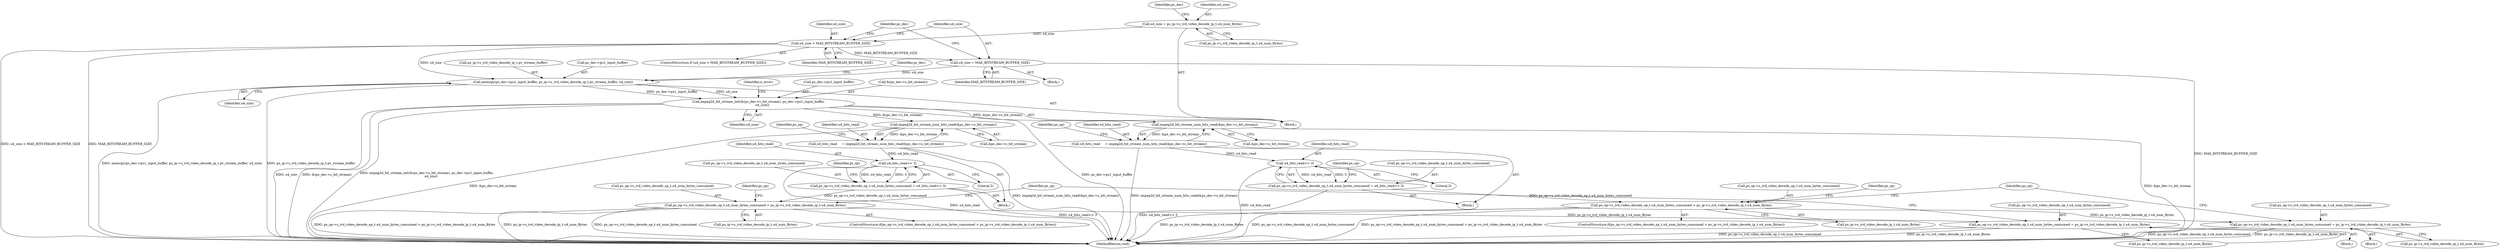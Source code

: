 digraph "0_Android_bef16671c891e16f25a7b174bc528eea109357be_0@API" {
"1000137" [label="(Call,memcpy(ps_dec->pu1_input_buffer, ps_ip->s_ivd_video_decode_ip_t.pv_stream_buffer, u4_size))"];
"1000134" [label="(Call,u4_size = MAX_BITSTREAM_BUFFER_SIZE)"];
"1000130" [label="(Call,u4_size > MAX_BITSTREAM_BUFFER_SIZE)"];
"1000110" [label="(Call,u4_size = ps_ip->s_ivd_video_decode_ip_t.u4_num_Bytes)"];
"1000147" [label="(Call,impeg2d_bit_stream_init(&(ps_dec->s_bit_stream), ps_dec->pu1_input_buffer,\n        u4_size))"];
"1000179" [label="(Call,impeg2d_bit_stream_num_bits_read(&ps_dec->s_bit_stream))"];
"1000177" [label="(Call,u4_bits_read     = impeg2d_bit_stream_num_bits_read(&ps_dec->s_bit_stream))"];
"1000190" [label="(Call,u4_bits_read>> 3)"];
"1000184" [label="(Call,ps_op->s_ivd_video_decode_op_t.u4_num_bytes_consumed = u4_bits_read>> 3)"];
"1000194" [label="(Call,ps_op->s_ivd_video_decode_op_t.u4_num_bytes_consumed > ps_ip->s_ivd_video_decode_ip_t.u4_num_Bytes)"];
"1000206" [label="(Call,ps_op->s_ivd_video_decode_op_t.u4_num_bytes_consumed = ps_ip->s_ivd_video_decode_ip_t.u4_num_Bytes)"];
"1000305" [label="(Call,impeg2d_bit_stream_num_bits_read(&ps_dec->s_bit_stream))"];
"1000303" [label="(Call,u4_bits_read     = impeg2d_bit_stream_num_bits_read(&ps_dec->s_bit_stream))"];
"1000316" [label="(Call,u4_bits_read>> 3)"];
"1000310" [label="(Call,ps_op->s_ivd_video_decode_op_t.u4_num_bytes_consumed = u4_bits_read>> 3)"];
"1000320" [label="(Call,ps_op->s_ivd_video_decode_op_t.u4_num_bytes_consumed > ps_ip->s_ivd_video_decode_ip_t.u4_num_Bytes)"];
"1000332" [label="(Call,ps_op->s_ivd_video_decode_op_t.u4_num_bytes_consumed = ps_ip->s_ivd_video_decode_ip_t.u4_num_Bytes)"];
"1000369" [label="(MethodReturn,void)"];
"1000320" [label="(Call,ps_op->s_ivd_video_decode_op_t.u4_num_bytes_consumed > ps_ip->s_ivd_video_decode_ip_t.u4_num_Bytes)"];
"1000195" [label="(Call,ps_op->s_ivd_video_decode_op_t.u4_num_bytes_consumed)"];
"1000321" [label="(Call,ps_op->s_ivd_video_decode_op_t.u4_num_bytes_consumed)"];
"1000141" [label="(Call,ps_ip->s_ivd_video_decode_ip_t.pv_stream_buffer)"];
"1000180" [label="(Call,&ps_dec->s_bit_stream)"];
"1000138" [label="(Call,ps_dec->pu1_input_buffer)"];
"1000205" [label="(Block,)"];
"1000200" [label="(Call,ps_ip->s_ivd_video_decode_ip_t.u4_num_Bytes)"];
"1000323" [label="(Identifier,ps_op)"];
"1000110" [label="(Call,u4_size = ps_ip->s_ivd_video_decode_ip_t.u4_num_Bytes)"];
"1000156" [label="(Block,)"];
"1000316" [label="(Call,u4_bits_read>> 3)"];
"1000118" [label="(Identifier,ps_dec)"];
"1000155" [label="(Identifier,u4_size)"];
"1000136" [label="(Identifier,MAX_BITSTREAM_BUFFER_SIZE)"];
"1000319" [label="(ControlStructure,if(ps_op->s_ivd_video_decode_op_t.u4_num_bytes_consumed > ps_ip->s_ivd_video_decode_ip_t.u4_num_Bytes))"];
"1000332" [label="(Call,ps_op->s_ivd_video_decode_op_t.u4_num_bytes_consumed = ps_ip->s_ivd_video_decode_ip_t.u4_num_Bytes)"];
"1000135" [label="(Identifier,u4_size)"];
"1000129" [label="(ControlStructure,if (u4_size > MAX_BITSTREAM_BUFFER_SIZE))"];
"1000346" [label="(Identifier,ps_op)"];
"1000177" [label="(Call,u4_bits_read     = impeg2d_bit_stream_num_bits_read(&ps_dec->s_bit_stream))"];
"1000150" [label="(Identifier,ps_dec)"];
"1000317" [label="(Identifier,u4_bits_read)"];
"1000206" [label="(Call,ps_op->s_ivd_video_decode_op_t.u4_num_bytes_consumed = ps_ip->s_ivd_video_decode_ip_t.u4_num_Bytes)"];
"1000192" [label="(Literal,3)"];
"1000147" [label="(Call,impeg2d_bit_stream_init(&(ps_dec->s_bit_stream), ps_dec->pu1_input_buffer,\n        u4_size))"];
"1000111" [label="(Identifier,u4_size)"];
"1000160" [label="(Identifier,e_error)"];
"1000169" [label="(Block,)"];
"1000311" [label="(Call,ps_op->s_ivd_video_decode_op_t.u4_num_bytes_consumed)"];
"1000209" [label="(Identifier,ps_op)"];
"1000106" [label="(Block,)"];
"1000310" [label="(Call,ps_op->s_ivd_video_decode_op_t.u4_num_bytes_consumed = u4_bits_read>> 3)"];
"1000112" [label="(Call,ps_ip->s_ivd_video_decode_ip_t.u4_num_Bytes)"];
"1000131" [label="(Identifier,u4_size)"];
"1000185" [label="(Call,ps_op->s_ivd_video_decode_op_t.u4_num_bytes_consumed)"];
"1000331" [label="(Block,)"];
"1000133" [label="(Block,)"];
"1000134" [label="(Call,u4_size = MAX_BITSTREAM_BUFFER_SIZE)"];
"1000221" [label="(Identifier,ps_op)"];
"1000197" [label="(Identifier,ps_op)"];
"1000313" [label="(Identifier,ps_op)"];
"1000184" [label="(Call,ps_op->s_ivd_video_decode_op_t.u4_num_bytes_consumed = u4_bits_read>> 3)"];
"1000305" [label="(Call,impeg2d_bit_stream_num_bits_read(&ps_dec->s_bit_stream))"];
"1000187" [label="(Identifier,ps_op)"];
"1000152" [label="(Call,ps_dec->pu1_input_buffer)"];
"1000193" [label="(ControlStructure,if(ps_op->s_ivd_video_decode_op_t.u4_num_bytes_consumed > ps_ip->s_ivd_video_decode_ip_t.u4_num_Bytes))"];
"1000207" [label="(Call,ps_op->s_ivd_video_decode_op_t.u4_num_bytes_consumed)"];
"1000326" [label="(Call,ps_ip->s_ivd_video_decode_ip_t.u4_num_Bytes)"];
"1000303" [label="(Call,u4_bits_read     = impeg2d_bit_stream_num_bits_read(&ps_dec->s_bit_stream))"];
"1000178" [label="(Identifier,u4_bits_read)"];
"1000132" [label="(Identifier,MAX_BITSTREAM_BUFFER_SIZE)"];
"1000304" [label="(Identifier,u4_bits_read)"];
"1000306" [label="(Call,&ps_dec->s_bit_stream)"];
"1000139" [label="(Identifier,ps_dec)"];
"1000212" [label="(Call,ps_ip->s_ivd_video_decode_ip_t.u4_num_Bytes)"];
"1000318" [label="(Literal,3)"];
"1000333" [label="(Call,ps_op->s_ivd_video_decode_op_t.u4_num_bytes_consumed)"];
"1000137" [label="(Call,memcpy(ps_dec->pu1_input_buffer, ps_ip->s_ivd_video_decode_ip_t.pv_stream_buffer, u4_size))"];
"1000148" [label="(Call,&(ps_dec->s_bit_stream))"];
"1000191" [label="(Identifier,u4_bits_read)"];
"1000146" [label="(Identifier,u4_size)"];
"1000130" [label="(Call,u4_size > MAX_BITSTREAM_BUFFER_SIZE)"];
"1000338" [label="(Call,ps_ip->s_ivd_video_decode_ip_t.u4_num_Bytes)"];
"1000335" [label="(Identifier,ps_op)"];
"1000194" [label="(Call,ps_op->s_ivd_video_decode_op_t.u4_num_bytes_consumed > ps_ip->s_ivd_video_decode_ip_t.u4_num_Bytes)"];
"1000179" [label="(Call,impeg2d_bit_stream_num_bits_read(&ps_dec->s_bit_stream))"];
"1000190" [label="(Call,u4_bits_read>> 3)"];
"1000137" -> "1000106"  [label="AST: "];
"1000137" -> "1000146"  [label="CFG: "];
"1000138" -> "1000137"  [label="AST: "];
"1000141" -> "1000137"  [label="AST: "];
"1000146" -> "1000137"  [label="AST: "];
"1000150" -> "1000137"  [label="CFG: "];
"1000137" -> "1000369"  [label="DDG: ps_ip->s_ivd_video_decode_ip_t.pv_stream_buffer"];
"1000137" -> "1000369"  [label="DDG: memcpy(ps_dec->pu1_input_buffer, ps_ip->s_ivd_video_decode_ip_t.pv_stream_buffer, u4_size)"];
"1000134" -> "1000137"  [label="DDG: u4_size"];
"1000130" -> "1000137"  [label="DDG: u4_size"];
"1000137" -> "1000147"  [label="DDG: ps_dec->pu1_input_buffer"];
"1000137" -> "1000147"  [label="DDG: u4_size"];
"1000134" -> "1000133"  [label="AST: "];
"1000134" -> "1000136"  [label="CFG: "];
"1000135" -> "1000134"  [label="AST: "];
"1000136" -> "1000134"  [label="AST: "];
"1000139" -> "1000134"  [label="CFG: "];
"1000134" -> "1000369"  [label="DDG: MAX_BITSTREAM_BUFFER_SIZE"];
"1000130" -> "1000134"  [label="DDG: MAX_BITSTREAM_BUFFER_SIZE"];
"1000130" -> "1000129"  [label="AST: "];
"1000130" -> "1000132"  [label="CFG: "];
"1000131" -> "1000130"  [label="AST: "];
"1000132" -> "1000130"  [label="AST: "];
"1000135" -> "1000130"  [label="CFG: "];
"1000139" -> "1000130"  [label="CFG: "];
"1000130" -> "1000369"  [label="DDG: u4_size > MAX_BITSTREAM_BUFFER_SIZE"];
"1000130" -> "1000369"  [label="DDG: MAX_BITSTREAM_BUFFER_SIZE"];
"1000110" -> "1000130"  [label="DDG: u4_size"];
"1000110" -> "1000106"  [label="AST: "];
"1000110" -> "1000112"  [label="CFG: "];
"1000111" -> "1000110"  [label="AST: "];
"1000112" -> "1000110"  [label="AST: "];
"1000118" -> "1000110"  [label="CFG: "];
"1000147" -> "1000106"  [label="AST: "];
"1000147" -> "1000155"  [label="CFG: "];
"1000148" -> "1000147"  [label="AST: "];
"1000152" -> "1000147"  [label="AST: "];
"1000155" -> "1000147"  [label="AST: "];
"1000160" -> "1000147"  [label="CFG: "];
"1000147" -> "1000369"  [label="DDG: ps_dec->pu1_input_buffer"];
"1000147" -> "1000369"  [label="DDG: u4_size"];
"1000147" -> "1000369"  [label="DDG: &(ps_dec->s_bit_stream)"];
"1000147" -> "1000369"  [label="DDG: impeg2d_bit_stream_init(&(ps_dec->s_bit_stream), ps_dec->pu1_input_buffer,\n        u4_size)"];
"1000147" -> "1000179"  [label="DDG: &(ps_dec->s_bit_stream)"];
"1000147" -> "1000305"  [label="DDG: &(ps_dec->s_bit_stream)"];
"1000179" -> "1000177"  [label="AST: "];
"1000179" -> "1000180"  [label="CFG: "];
"1000180" -> "1000179"  [label="AST: "];
"1000177" -> "1000179"  [label="CFG: "];
"1000179" -> "1000369"  [label="DDG: &ps_dec->s_bit_stream"];
"1000179" -> "1000177"  [label="DDG: &ps_dec->s_bit_stream"];
"1000177" -> "1000169"  [label="AST: "];
"1000178" -> "1000177"  [label="AST: "];
"1000187" -> "1000177"  [label="CFG: "];
"1000177" -> "1000369"  [label="DDG: impeg2d_bit_stream_num_bits_read(&ps_dec->s_bit_stream)"];
"1000177" -> "1000190"  [label="DDG: u4_bits_read"];
"1000190" -> "1000184"  [label="AST: "];
"1000190" -> "1000192"  [label="CFG: "];
"1000191" -> "1000190"  [label="AST: "];
"1000192" -> "1000190"  [label="AST: "];
"1000184" -> "1000190"  [label="CFG: "];
"1000190" -> "1000369"  [label="DDG: u4_bits_read"];
"1000190" -> "1000184"  [label="DDG: u4_bits_read"];
"1000190" -> "1000184"  [label="DDG: 3"];
"1000184" -> "1000169"  [label="AST: "];
"1000185" -> "1000184"  [label="AST: "];
"1000197" -> "1000184"  [label="CFG: "];
"1000184" -> "1000369"  [label="DDG: u4_bits_read>> 3"];
"1000184" -> "1000194"  [label="DDG: ps_op->s_ivd_video_decode_op_t.u4_num_bytes_consumed"];
"1000194" -> "1000193"  [label="AST: "];
"1000194" -> "1000200"  [label="CFG: "];
"1000195" -> "1000194"  [label="AST: "];
"1000200" -> "1000194"  [label="AST: "];
"1000209" -> "1000194"  [label="CFG: "];
"1000221" -> "1000194"  [label="CFG: "];
"1000194" -> "1000369"  [label="DDG: ps_op->s_ivd_video_decode_op_t.u4_num_bytes_consumed > ps_ip->s_ivd_video_decode_ip_t.u4_num_Bytes"];
"1000194" -> "1000369"  [label="DDG: ps_ip->s_ivd_video_decode_ip_t.u4_num_Bytes"];
"1000194" -> "1000369"  [label="DDG: ps_op->s_ivd_video_decode_op_t.u4_num_bytes_consumed"];
"1000194" -> "1000206"  [label="DDG: ps_ip->s_ivd_video_decode_ip_t.u4_num_Bytes"];
"1000206" -> "1000205"  [label="AST: "];
"1000206" -> "1000212"  [label="CFG: "];
"1000207" -> "1000206"  [label="AST: "];
"1000212" -> "1000206"  [label="AST: "];
"1000221" -> "1000206"  [label="CFG: "];
"1000206" -> "1000369"  [label="DDG: ps_op->s_ivd_video_decode_op_t.u4_num_bytes_consumed"];
"1000206" -> "1000369"  [label="DDG: ps_ip->s_ivd_video_decode_ip_t.u4_num_Bytes"];
"1000305" -> "1000303"  [label="AST: "];
"1000305" -> "1000306"  [label="CFG: "];
"1000306" -> "1000305"  [label="AST: "];
"1000303" -> "1000305"  [label="CFG: "];
"1000305" -> "1000369"  [label="DDG: &ps_dec->s_bit_stream"];
"1000305" -> "1000303"  [label="DDG: &ps_dec->s_bit_stream"];
"1000303" -> "1000156"  [label="AST: "];
"1000304" -> "1000303"  [label="AST: "];
"1000313" -> "1000303"  [label="CFG: "];
"1000303" -> "1000369"  [label="DDG: impeg2d_bit_stream_num_bits_read(&ps_dec->s_bit_stream)"];
"1000303" -> "1000316"  [label="DDG: u4_bits_read"];
"1000316" -> "1000310"  [label="AST: "];
"1000316" -> "1000318"  [label="CFG: "];
"1000317" -> "1000316"  [label="AST: "];
"1000318" -> "1000316"  [label="AST: "];
"1000310" -> "1000316"  [label="CFG: "];
"1000316" -> "1000369"  [label="DDG: u4_bits_read"];
"1000316" -> "1000310"  [label="DDG: u4_bits_read"];
"1000316" -> "1000310"  [label="DDG: 3"];
"1000310" -> "1000156"  [label="AST: "];
"1000311" -> "1000310"  [label="AST: "];
"1000323" -> "1000310"  [label="CFG: "];
"1000310" -> "1000369"  [label="DDG: u4_bits_read>> 3"];
"1000310" -> "1000320"  [label="DDG: ps_op->s_ivd_video_decode_op_t.u4_num_bytes_consumed"];
"1000320" -> "1000319"  [label="AST: "];
"1000320" -> "1000326"  [label="CFG: "];
"1000321" -> "1000320"  [label="AST: "];
"1000326" -> "1000320"  [label="AST: "];
"1000335" -> "1000320"  [label="CFG: "];
"1000346" -> "1000320"  [label="CFG: "];
"1000320" -> "1000369"  [label="DDG: ps_ip->s_ivd_video_decode_ip_t.u4_num_Bytes"];
"1000320" -> "1000369"  [label="DDG: ps_op->s_ivd_video_decode_op_t.u4_num_bytes_consumed"];
"1000320" -> "1000369"  [label="DDG: ps_op->s_ivd_video_decode_op_t.u4_num_bytes_consumed > ps_ip->s_ivd_video_decode_ip_t.u4_num_Bytes"];
"1000320" -> "1000332"  [label="DDG: ps_ip->s_ivd_video_decode_ip_t.u4_num_Bytes"];
"1000332" -> "1000331"  [label="AST: "];
"1000332" -> "1000338"  [label="CFG: "];
"1000333" -> "1000332"  [label="AST: "];
"1000338" -> "1000332"  [label="AST: "];
"1000346" -> "1000332"  [label="CFG: "];
"1000332" -> "1000369"  [label="DDG: ps_op->s_ivd_video_decode_op_t.u4_num_bytes_consumed"];
"1000332" -> "1000369"  [label="DDG: ps_ip->s_ivd_video_decode_ip_t.u4_num_Bytes"];
}
